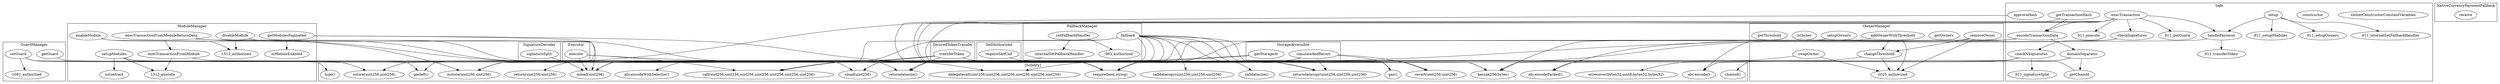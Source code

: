 strict digraph {
subgraph cluster_1091_GuardManager {
label = "GuardManager"
"1091_getGuard" [label="getGuard"]
"1091_setGuard" [label="setGuard"]
"1091_setGuard" -> "1091_authorized"
}subgraph cluster_963_FallbackManager {
label = "FallbackManager"
"963_setFallbackHandler" [label="setFallbackHandler"]
"963_internalSetFallbackHandler" [label="internalSetFallbackHandler"]
"963_fallback" [label="fallback"]
"963_setFallbackHandler" -> "963_internalSetFallbackHandler"
"963_setFallbackHandler" -> "963_authorized"
}subgraph cluster_2149_StorageAccessible {
label = "StorageAccessible"
"2149_getStorageAt" [label="getStorageAt"]
"2149_simulateAndRevert" [label="simulateAndRevert"]
}subgraph cluster_1512_ModuleManager {
label = "ModuleManager"
"1512_enableModule" [label="enableModule"]
"1512_execTransactionFromModule" [label="execTransactionFromModule"]
"1512_execTransactionFromModuleReturnData" [label="execTransactionFromModuleReturnData"]
"1512_isContract" [label="isContract"]
"1512_disableModule" [label="disableModule"]
"1512_getModulesPaginated" [label="getModulesPaginated"]
"1512_isModuleEnabled" [label="isModuleEnabled"]
"1512_setupModules" [label="setupModules"]
"1512_enableModule" -> "1512_authorized"
"1512_setupModules" -> "1512_execute"
"1512_execTransactionFromModule" -> "1512_execute"
"1512_execTransactionFromModuleReturnData" -> "1512_execTransactionFromModule"
"1512_getModulesPaginated" -> "1512_isModuleEnabled"
"1512_setupModules" -> "1512_isContract"
"1512_disableModule" -> "1512_authorized"
}subgraph cluster_2025_OwnerManager {
label = "OwnerManager"
"2025_removeOwner" [label="removeOwner"]
"2025_changeThreshold" [label="changeThreshold"]
"2025_getOwners" [label="getOwners"]
"2025_setupOwners" [label="setupOwners"]
"2025_addOwnerWithThreshold" [label="addOwnerWithThreshold"]
"2025_isOwner" [label="isOwner"]
"2025_getThreshold" [label="getThreshold"]
"2025_swapOwner" [label="swapOwner"]
"2025_addOwnerWithThreshold" -> "2025_changeThreshold"
"2025_removeOwner" -> "2025_authorized"
"2025_swapOwner" -> "2025_authorized"
"2025_changeThreshold" -> "2025_authorized"
"2025_addOwnerWithThreshold" -> "2025_authorized"
"2025_removeOwner" -> "2025_changeThreshold"
}subgraph cluster_2094_SignatureDecoder {
label = "SignatureDecoder"
"2094_signatureSplit" [label="signatureSplit"]
}subgraph cluster_2351_Executor {
label = "Executor"
"2351_execute" [label="execute"]
}subgraph cluster_911_Safe {
label = "Safe"
"911_getChainId" [label="getChainId"]
"911_checkNSignatures" [label="checkNSignatures"]
"911_slitherConstructorConstantVariables" [label="slitherConstructorConstantVariables"]
"911_checkSignatures" [label="checkSignatures"]
"911_constructor" [label="constructor"]
"911_approveHash" [label="approveHash"]
"911_execTransaction" [label="execTransaction"]
"911_handlePayment" [label="handlePayment"]
"911_encodeTransactionData" [label="encodeTransactionData"]
"911_setup" [label="setup"]
"911_domainSeparator" [label="domainSeparator"]
"911_getTransactionHash" [label="getTransactionHash"]
"911_domainSeparator" -> "911_getChainId"
"911_execTransaction" -> "911_checkSignatures"
"911_checkNSignatures" -> "911_signatureSplit"
"911_setup" -> "911_handlePayment"
"911_execTransaction" -> "911_getGuard"
"911_setup" -> "911_setupOwners"
"911_execTransaction" -> "911_handlePayment"
"911_checkSignatures" -> "911_checkNSignatures"
"911_getTransactionHash" -> "911_encodeTransactionData"
"911_execTransaction" -> "911_execute"
"911_handlePayment" -> "911_transferToken"
"911_execTransaction" -> "911_encodeTransactionData"
"911_encodeTransactionData" -> "911_domainSeparator"
"911_setup" -> "911_internalSetFallbackHandler"
"911_setup" -> "911_setupModules"
}subgraph cluster_2074_SecuredTokenTransfer {
label = "SecuredTokenTransfer"
"2074_transferToken" [label="transferToken"]
}subgraph cluster_2300_SelfAuthorized {
label = "SelfAuthorized"
"2300_requireSelfCall" [label="requireSelfCall"]
}subgraph cluster_2047_NativeCurrencyPaymentFallback {
label = "NativeCurrencyPaymentFallback"
"2047_receive" [label="receive"]
}subgraph cluster_solidity {
label = "[Solidity]"
"sload(uint256)" 
"ecrecover(bytes32,uint8,bytes32,bytes32)" 
"calldatacopy(uint256,uint256,uint256)" 
"revert(uint256,uint256)" 
"keccak256(bytes)" 
"call(uint256,uint256,uint256,uint256,uint256,uint256,uint256)" 
"mstore(uint256,uint256)" 
"abi.encodePacked()" 
"return(uint256,uint256)" 
"returndatasize()" 
"calldatasize()" 
"gas()" 
"delegatecall(uint256,uint256,uint256,uint256,uint256,uint256)" 
"sstore(uint256,uint256)" 
"abi.encodeWithSelector()" 
"require(bool,string)" 
"type()" 
"returndatacopy(uint256,uint256,uint256)" 
"mload(uint256)" 
"chainid()" 
"abi.encode()" 
"gasleft()" 
"963_fallback" -> "calldatasize()"
"1512_execTransactionFromModuleReturnData" -> "mload(uint256)"
"911_encodeTransactionData" -> "abi.encode()"
"963_internalSetFallbackHandler" -> "sstore(uint256,uint256)"
"963_fallback" -> "returndatasize()"
"2149_simulateAndRevert" -> "mload(uint256)"
"2351_execute" -> "call(uint256,uint256,uint256,uint256,uint256,uint256,uint256)"
"2149_getStorageAt" -> "sload(uint256)"
"1091_setGuard" -> "sstore(uint256,uint256)"
"911_execTransaction" -> "gasleft()"
"1512_getModulesPaginated" -> "mstore(uint256,uint256)"
"911_checkNSignatures" -> "mload(uint256)"
"1091_getGuard" -> "sload(uint256)"
"2074_transferToken" -> "mload(uint256)"
"911_domainSeparator" -> "abi.encode()"
"2074_transferToken" -> "gas()"
"1512_execTransactionFromModule" -> "require(bool,string)"
"1512_execTransactionFromModuleReturnData" -> "mstore(uint256,uint256)"
"1512_setupModules" -> "gasleft()"
"963_fallback" -> "returndatacopy(uint256,uint256,uint256)"
"2149_simulateAndRevert" -> "returndatacopy(uint256,uint256,uint256)"
"963_fallback" -> "sload(uint256)"
"1512_execTransactionFromModuleReturnData" -> "returndatacopy(uint256,uint256,uint256)"
"911_checkSignatures" -> "require(bool,string)"
"911_checkNSignatures" -> "ecrecover(bytes32,uint8,bytes32,bytes32)"
"2149_simulateAndRevert" -> "returndatasize()"
"911_execTransaction" -> "require(bool,string)"
"911_encodeTransactionData" -> "abi.encodePacked()"
"2149_getStorageAt" -> "mstore(uint256,uint256)"
"2094_signatureSplit" -> "mload(uint256)"
"2074_transferToken" -> "returndatasize()"
"963_fallback" -> "mstore(uint256,uint256)"
"911_encodeTransactionData" -> "keccak256(bytes)"
"963_fallback" -> "revert(uint256,uint256)"
"963_fallback" -> "call(uint256,uint256,uint256,uint256,uint256,uint256,uint256)"
"911_approveHash" -> "require(bool,string)"
"2351_execute" -> "mload(uint256)"
"2025_setupOwners" -> "require(bool,string)"
"1091_setGuard" -> "type()"
"2351_execute" -> "delegatecall(uint256,uint256,uint256,uint256,uint256,uint256)"
"911_checkNSignatures" -> "abi.encodePacked()"
"911_getTransactionHash" -> "keccak256(bytes)"
"2025_swapOwner" -> "require(bool,string)"
"963_fallback" -> "gas()"
"2025_addOwnerWithThreshold" -> "require(bool,string)"
"2074_transferToken" -> "call(uint256,uint256,uint256,uint256,uint256,uint256,uint256)"
"2025_changeThreshold" -> "require(bool,string)"
"1512_setupModules" -> "require(bool,string)"
"2074_transferToken" -> "abi.encodeWithSelector()"
"1091_setGuard" -> "require(bool,string)"
"1512_enableModule" -> "require(bool,string)"
"1512_disableModule" -> "require(bool,string)"
"911_checkNSignatures" -> "require(bool,string)"
"911_domainSeparator" -> "keccak256(bytes)"
"911_checkNSignatures" -> "keccak256(bytes)"
"963_fallback" -> "calldatacopy(uint256,uint256,uint256)"
"911_handlePayment" -> "require(bool,string)"
"1512_getModulesPaginated" -> "require(bool,string)"
"963_fallback" -> "return(uint256,uint256)"
"2149_simulateAndRevert" -> "mstore(uint256,uint256)"
"911_execTransaction" -> "keccak256(bytes)"
"2149_simulateAndRevert" -> "revert(uint256,uint256)"
"2025_removeOwner" -> "require(bool,string)"
"2149_simulateAndRevert" -> "gas()"
"2149_simulateAndRevert" -> "delegatecall(uint256,uint256,uint256,uint256,uint256,uint256)"
"2300_requireSelfCall" -> "require(bool,string)"
"1512_execTransactionFromModuleReturnData" -> "returndatasize()"
"911_getChainId" -> "chainid()"
}
}
